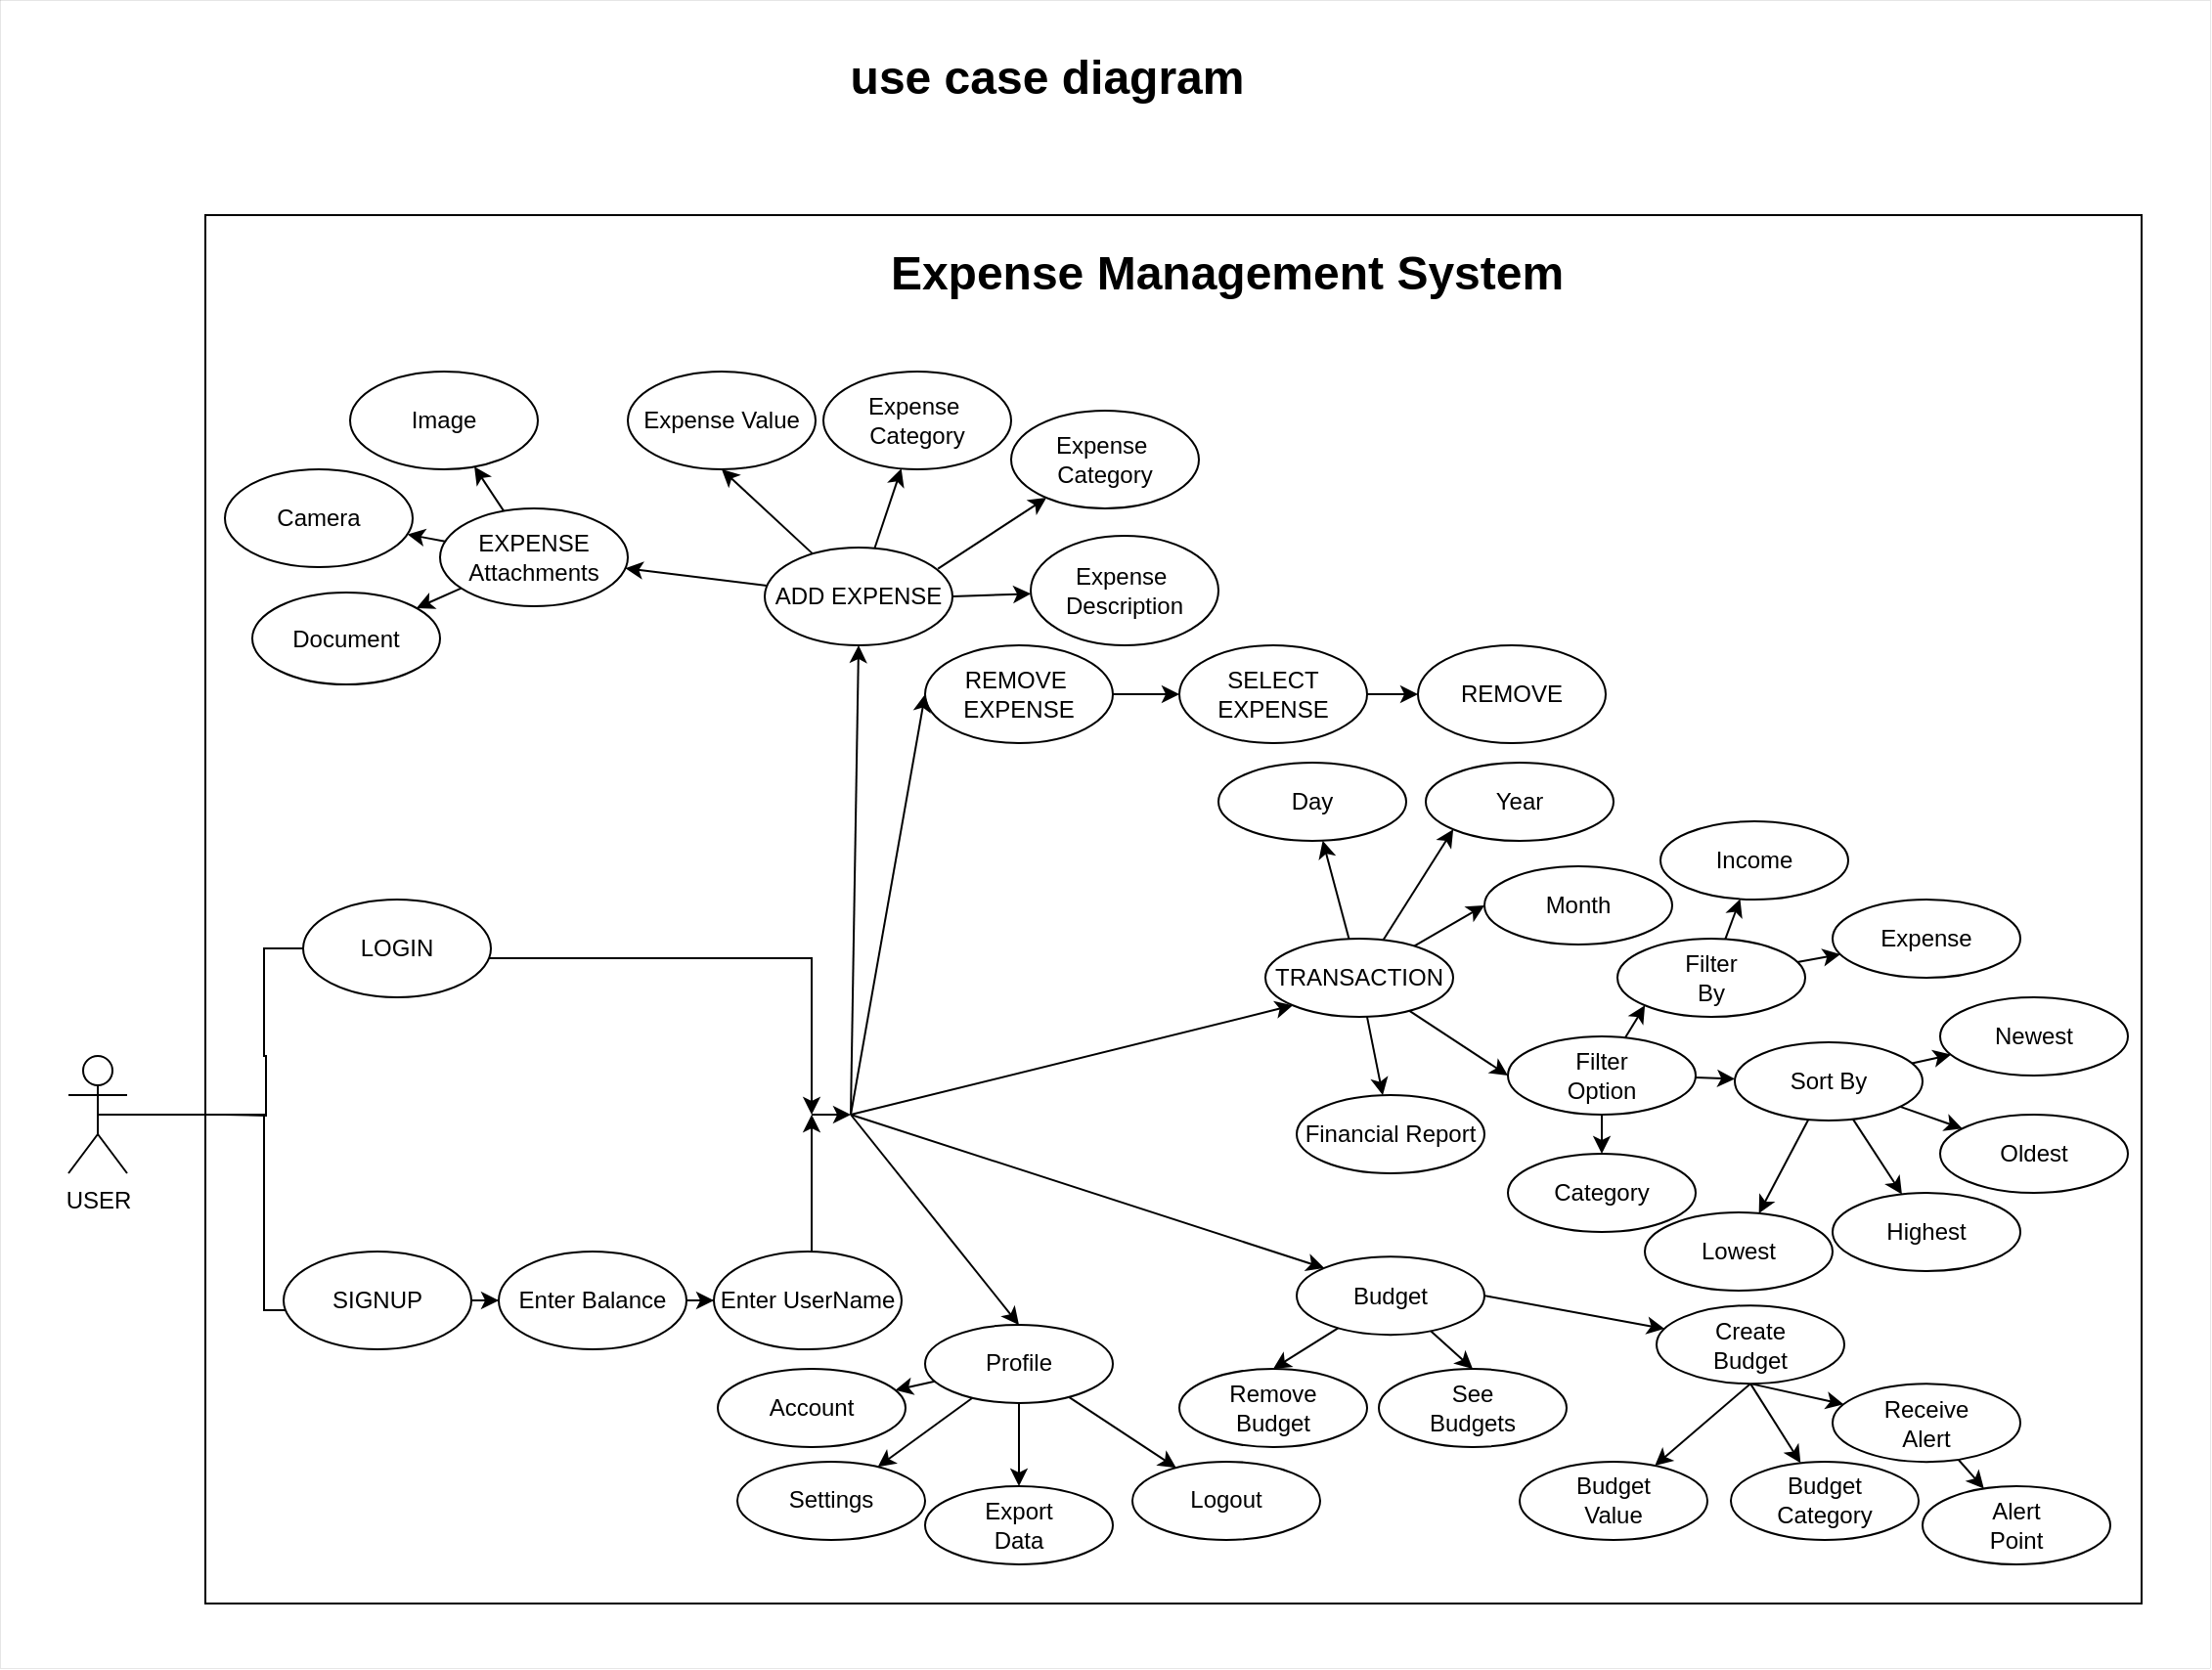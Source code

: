 <mxfile version="20.6.0" type="github">
  <diagram id="kMfJ55h3UKYqr6iciaz8" name="Page-1">
    <mxGraphModel dx="2500" dy="2070" grid="1" gridSize="10" guides="1" tooltips="1" connect="1" arrows="1" fold="1" page="1" pageScale="1" pageWidth="827" pageHeight="1169" math="0" shadow="0">
      <root>
        <mxCell id="0" />
        <mxCell id="1" parent="0" />
        <mxCell id="63GdLwM-r-2odrJ0A331-123" value="" style="rounded=0;whiteSpace=wrap;html=1;fillColor=none;strokeWidth=0;" vertex="1" parent="1">
          <mxGeometry x="-165" y="-270" width="1130" height="853" as="geometry" />
        </mxCell>
        <mxCell id="63GdLwM-r-2odrJ0A331-6" style="edgeStyle=orthogonalEdgeStyle;rounded=0;orthogonalLoop=1;jettySize=auto;html=1;entryX=0;entryY=0.5;entryDx=0;entryDy=0;endArrow=none;endFill=0;" edge="1" parent="1" target="63GdLwM-r-2odrJ0A331-4">
          <mxGeometry relative="1" as="geometry">
            <mxPoint x="-50" y="300" as="sourcePoint" />
          </mxGeometry>
        </mxCell>
        <mxCell id="6Lm_i7tMnPeAvsVVQIEV-1" value="USER" style="shape=umlActor;verticalLabelPosition=bottom;verticalAlign=top;html=1;outlineConnect=0;" parent="1" vertex="1">
          <mxGeometry x="-130" y="270" width="30" height="60" as="geometry" />
        </mxCell>
        <mxCell id="6Lm_i7tMnPeAvsVVQIEV-2" value="REMOVE" style="ellipse;whiteSpace=wrap;html=1;" parent="1" vertex="1">
          <mxGeometry x="560" y="60" width="96" height="50" as="geometry" />
        </mxCell>
        <mxCell id="6Lm_i7tMnPeAvsVVQIEV-25" style="orthogonalLoop=1;jettySize=auto;html=1;entryX=0.5;entryY=1;entryDx=0;entryDy=0;rounded=0;" parent="1" source="6Lm_i7tMnPeAvsVVQIEV-5" edge="1" target="6Lm_i7tMnPeAvsVVQIEV-10">
          <mxGeometry relative="1" as="geometry">
            <mxPoint x="406" y="260" as="targetPoint" />
          </mxGeometry>
        </mxCell>
        <mxCell id="63GdLwM-r-2odrJ0A331-39" style="edgeStyle=none;rounded=0;orthogonalLoop=1;jettySize=auto;html=1;startArrow=none;startFill=0;endArrow=classic;endFill=1;" edge="1" parent="1" source="6Lm_i7tMnPeAvsVVQIEV-5" target="63GdLwM-r-2odrJ0A331-38">
          <mxGeometry relative="1" as="geometry" />
        </mxCell>
        <mxCell id="6Lm_i7tMnPeAvsVVQIEV-5" value="ADD EXPENSE" style="ellipse;whiteSpace=wrap;html=1;" parent="1" vertex="1">
          <mxGeometry x="226" y="10" width="96" height="50" as="geometry" />
        </mxCell>
        <mxCell id="6Lm_i7tMnPeAvsVVQIEV-26" style="edgeStyle=orthogonalEdgeStyle;rounded=0;orthogonalLoop=1;jettySize=auto;html=1;entryX=0;entryY=0.5;entryDx=0;entryDy=0;" parent="1" source="6Lm_i7tMnPeAvsVVQIEV-6" edge="1" target="6Lm_i7tMnPeAvsVVQIEV-8">
          <mxGeometry relative="1" as="geometry">
            <mxPoint x="424" y="240" as="targetPoint" />
          </mxGeometry>
        </mxCell>
        <mxCell id="6Lm_i7tMnPeAvsVVQIEV-6" value="REMOVE&amp;nbsp;&lt;br&gt;EXPENSE" style="ellipse;whiteSpace=wrap;html=1;" parent="1" vertex="1">
          <mxGeometry x="308" y="60" width="96" height="50" as="geometry" />
        </mxCell>
        <mxCell id="6Lm_i7tMnPeAvsVVQIEV-32" style="edgeStyle=orthogonalEdgeStyle;rounded=0;orthogonalLoop=1;jettySize=auto;html=1;entryX=0;entryY=0.5;entryDx=0;entryDy=0;" parent="1" source="6Lm_i7tMnPeAvsVVQIEV-8" target="6Lm_i7tMnPeAvsVVQIEV-2" edge="1">
          <mxGeometry relative="1" as="geometry" />
        </mxCell>
        <mxCell id="6Lm_i7tMnPeAvsVVQIEV-8" value="SELECT&lt;br&gt;EXPENSE" style="ellipse;whiteSpace=wrap;html=1;" parent="1" vertex="1">
          <mxGeometry x="438" y="60" width="96" height="50" as="geometry" />
        </mxCell>
        <mxCell id="63GdLwM-r-2odrJ0A331-32" value="" style="rounded=0;orthogonalLoop=1;jettySize=auto;html=1;endArrow=none;endFill=0;startArrow=classic;startFill=1;" edge="1" parent="1" source="6Lm_i7tMnPeAvsVVQIEV-9" target="6Lm_i7tMnPeAvsVVQIEV-5">
          <mxGeometry relative="1" as="geometry" />
        </mxCell>
        <mxCell id="6Lm_i7tMnPeAvsVVQIEV-9" value="Expense&amp;nbsp;&lt;br&gt;Category" style="ellipse;whiteSpace=wrap;html=1;" parent="1" vertex="1">
          <mxGeometry x="256" y="-80" width="96" height="50" as="geometry" />
        </mxCell>
        <mxCell id="6Lm_i7tMnPeAvsVVQIEV-10" value="Expense Value" style="ellipse;whiteSpace=wrap;html=1;" parent="1" vertex="1">
          <mxGeometry x="156" y="-80" width="96" height="50" as="geometry" />
        </mxCell>
        <mxCell id="6Lm_i7tMnPeAvsVVQIEV-41" value="use case diagram" style="text;strokeColor=none;fillColor=none;html=1;fontSize=24;fontStyle=1;verticalAlign=middle;align=center;" parent="1" vertex="1">
          <mxGeometry x="320" y="-250" width="100" height="40" as="geometry" />
        </mxCell>
        <mxCell id="63GdLwM-r-2odrJ0A331-14" style="edgeStyle=orthogonalEdgeStyle;rounded=0;orthogonalLoop=1;jettySize=auto;html=1;endArrow=classic;endFill=1;" edge="1" parent="1">
          <mxGeometry relative="1" as="geometry">
            <mxPoint x="84" y="220" as="sourcePoint" />
            <mxPoint x="250" y="300" as="targetPoint" />
            <Array as="points">
              <mxPoint x="250" y="220" />
            </Array>
          </mxGeometry>
        </mxCell>
        <mxCell id="63GdLwM-r-2odrJ0A331-4" value="LOGIN" style="ellipse;whiteSpace=wrap;html=1;" vertex="1" parent="1">
          <mxGeometry x="-10" y="190" width="96" height="50" as="geometry" />
        </mxCell>
        <mxCell id="63GdLwM-r-2odrJ0A331-12" style="edgeStyle=orthogonalEdgeStyle;rounded=0;orthogonalLoop=1;jettySize=auto;html=1;endArrow=none;endFill=0;entryX=0.5;entryY=0.5;entryDx=0;entryDy=0;entryPerimeter=0;" edge="1" parent="1" source="63GdLwM-r-2odrJ0A331-5" target="6Lm_i7tMnPeAvsVVQIEV-1">
          <mxGeometry relative="1" as="geometry">
            <mxPoint y="300" as="targetPoint" />
            <Array as="points">
              <mxPoint x="-30" y="400" />
              <mxPoint x="-30" y="300" />
            </Array>
          </mxGeometry>
        </mxCell>
        <mxCell id="63GdLwM-r-2odrJ0A331-21" style="edgeStyle=orthogonalEdgeStyle;rounded=0;orthogonalLoop=1;jettySize=auto;html=1;endArrow=classic;endFill=1;" edge="1" parent="1" source="63GdLwM-r-2odrJ0A331-5" target="63GdLwM-r-2odrJ0A331-20">
          <mxGeometry relative="1" as="geometry" />
        </mxCell>
        <mxCell id="63GdLwM-r-2odrJ0A331-5" value="SIGNUP" style="ellipse;whiteSpace=wrap;html=1;" vertex="1" parent="1">
          <mxGeometry x="-20" y="370" width="96" height="50" as="geometry" />
        </mxCell>
        <mxCell id="63GdLwM-r-2odrJ0A331-16" value="" style="endArrow=classic;html=1;rounded=0;entryX=0.5;entryY=1;entryDx=0;entryDy=0;endFill=1;" edge="1" parent="1" target="6Lm_i7tMnPeAvsVVQIEV-5">
          <mxGeometry width="50" height="50" relative="1" as="geometry">
            <mxPoint x="270" y="300" as="sourcePoint" />
            <mxPoint x="450" y="380" as="targetPoint" />
          </mxGeometry>
        </mxCell>
        <mxCell id="63GdLwM-r-2odrJ0A331-25" style="edgeStyle=orthogonalEdgeStyle;rounded=0;orthogonalLoop=1;jettySize=auto;html=1;endArrow=classic;endFill=1;" edge="1" parent="1" source="63GdLwM-r-2odrJ0A331-20" target="63GdLwM-r-2odrJ0A331-24">
          <mxGeometry relative="1" as="geometry" />
        </mxCell>
        <mxCell id="63GdLwM-r-2odrJ0A331-20" value="Enter Balance" style="ellipse;whiteSpace=wrap;html=1;" vertex="1" parent="1">
          <mxGeometry x="90" y="370" width="96" height="50" as="geometry" />
        </mxCell>
        <mxCell id="63GdLwM-r-2odrJ0A331-30" style="edgeStyle=orthogonalEdgeStyle;rounded=0;orthogonalLoop=1;jettySize=auto;html=1;endArrow=classic;endFill=1;" edge="1" parent="1" source="63GdLwM-r-2odrJ0A331-24">
          <mxGeometry relative="1" as="geometry">
            <mxPoint x="250" y="300" as="targetPoint" />
            <Array as="points">
              <mxPoint x="248" y="370" />
              <mxPoint x="248" y="370" />
            </Array>
          </mxGeometry>
        </mxCell>
        <mxCell id="63GdLwM-r-2odrJ0A331-24" value="Enter UserName" style="ellipse;whiteSpace=wrap;html=1;" vertex="1" parent="1">
          <mxGeometry x="200" y="370" width="96" height="50" as="geometry" />
        </mxCell>
        <mxCell id="63GdLwM-r-2odrJ0A331-35" style="edgeStyle=none;rounded=0;orthogonalLoop=1;jettySize=auto;html=1;entryX=0.923;entryY=0.217;entryDx=0;entryDy=0;entryPerimeter=0;startArrow=classic;startFill=1;endArrow=none;endFill=0;" edge="1" parent="1" source="63GdLwM-r-2odrJ0A331-33" target="6Lm_i7tMnPeAvsVVQIEV-5">
          <mxGeometry relative="1" as="geometry" />
        </mxCell>
        <mxCell id="63GdLwM-r-2odrJ0A331-33" value="Expense&amp;nbsp;&lt;br&gt;Category" style="ellipse;whiteSpace=wrap;html=1;" vertex="1" parent="1">
          <mxGeometry x="352" y="-60" width="96" height="50" as="geometry" />
        </mxCell>
        <mxCell id="63GdLwM-r-2odrJ0A331-37" style="edgeStyle=none;rounded=0;orthogonalLoop=1;jettySize=auto;html=1;entryX=1;entryY=0.5;entryDx=0;entryDy=0;startArrow=classic;startFill=1;endArrow=none;endFill=0;" edge="1" parent="1" source="63GdLwM-r-2odrJ0A331-36" target="6Lm_i7tMnPeAvsVVQIEV-5">
          <mxGeometry relative="1" as="geometry" />
        </mxCell>
        <mxCell id="63GdLwM-r-2odrJ0A331-36" value="Expense&amp;nbsp;&lt;br&gt;Description" style="ellipse;whiteSpace=wrap;html=1;" vertex="1" parent="1">
          <mxGeometry x="362" y="4" width="96" height="56" as="geometry" />
        </mxCell>
        <mxCell id="63GdLwM-r-2odrJ0A331-42" style="edgeStyle=none;rounded=0;orthogonalLoop=1;jettySize=auto;html=1;startArrow=none;startFill=0;endArrow=classic;endFill=1;" edge="1" parent="1" source="63GdLwM-r-2odrJ0A331-38" target="63GdLwM-r-2odrJ0A331-41">
          <mxGeometry relative="1" as="geometry" />
        </mxCell>
        <mxCell id="63GdLwM-r-2odrJ0A331-44" style="edgeStyle=none;rounded=0;orthogonalLoop=1;jettySize=auto;html=1;startArrow=none;startFill=0;endArrow=classic;endFill=1;" edge="1" parent="1" source="63GdLwM-r-2odrJ0A331-38" target="63GdLwM-r-2odrJ0A331-43">
          <mxGeometry relative="1" as="geometry" />
        </mxCell>
        <mxCell id="63GdLwM-r-2odrJ0A331-46" style="edgeStyle=none;rounded=0;orthogonalLoop=1;jettySize=auto;html=1;startArrow=none;startFill=0;endArrow=classic;endFill=1;" edge="1" parent="1" source="63GdLwM-r-2odrJ0A331-38" target="63GdLwM-r-2odrJ0A331-45">
          <mxGeometry relative="1" as="geometry" />
        </mxCell>
        <mxCell id="63GdLwM-r-2odrJ0A331-38" value="EXPENSE&lt;br&gt;Attachments" style="ellipse;whiteSpace=wrap;html=1;" vertex="1" parent="1">
          <mxGeometry x="60" y="-10" width="96" height="50" as="geometry" />
        </mxCell>
        <mxCell id="63GdLwM-r-2odrJ0A331-40" value="" style="endArrow=classic;html=1;rounded=0;entryX=0;entryY=0.5;entryDx=0;entryDy=0;startArrow=none;startFill=0;endFill=1;" edge="1" parent="1" target="6Lm_i7tMnPeAvsVVQIEV-6">
          <mxGeometry width="50" height="50" relative="1" as="geometry">
            <mxPoint x="270" y="300" as="sourcePoint" />
            <mxPoint x="520" y="160" as="targetPoint" />
          </mxGeometry>
        </mxCell>
        <mxCell id="63GdLwM-r-2odrJ0A331-41" value="Camera" style="ellipse;whiteSpace=wrap;html=1;" vertex="1" parent="1">
          <mxGeometry x="-50" y="-30" width="96" height="50" as="geometry" />
        </mxCell>
        <mxCell id="63GdLwM-r-2odrJ0A331-43" value="Image" style="ellipse;whiteSpace=wrap;html=1;" vertex="1" parent="1">
          <mxGeometry x="14" y="-80" width="96" height="50" as="geometry" />
        </mxCell>
        <mxCell id="63GdLwM-r-2odrJ0A331-45" value="Document" style="ellipse;whiteSpace=wrap;html=1;" vertex="1" parent="1">
          <mxGeometry x="-36" y="33" width="96" height="47" as="geometry" />
        </mxCell>
        <mxCell id="63GdLwM-r-2odrJ0A331-48" value="" style="endArrow=classic;html=1;rounded=0;" edge="1" parent="1">
          <mxGeometry width="50" height="50" relative="1" as="geometry">
            <mxPoint x="250" y="300" as="sourcePoint" />
            <mxPoint x="270" y="300" as="targetPoint" />
          </mxGeometry>
        </mxCell>
        <mxCell id="63GdLwM-r-2odrJ0A331-51" style="edgeStyle=none;rounded=0;orthogonalLoop=1;jettySize=auto;html=1;startArrow=none;startFill=0;endArrow=classic;endFill=1;" edge="1" parent="1" source="63GdLwM-r-2odrJ0A331-49" target="63GdLwM-r-2odrJ0A331-50">
          <mxGeometry relative="1" as="geometry" />
        </mxCell>
        <mxCell id="63GdLwM-r-2odrJ0A331-56" style="edgeStyle=none;rounded=0;orthogonalLoop=1;jettySize=auto;html=1;entryX=0;entryY=1;entryDx=0;entryDy=0;startArrow=none;startFill=0;endArrow=classic;endFill=1;" edge="1" parent="1" source="63GdLwM-r-2odrJ0A331-49" target="63GdLwM-r-2odrJ0A331-55">
          <mxGeometry relative="1" as="geometry" />
        </mxCell>
        <mxCell id="63GdLwM-r-2odrJ0A331-62" style="edgeStyle=none;rounded=0;orthogonalLoop=1;jettySize=auto;html=1;entryX=0;entryY=0.5;entryDx=0;entryDy=0;startArrow=none;startFill=0;endArrow=classic;endFill=1;" edge="1" parent="1" source="63GdLwM-r-2odrJ0A331-49" target="63GdLwM-r-2odrJ0A331-59">
          <mxGeometry relative="1" as="geometry" />
        </mxCell>
        <mxCell id="63GdLwM-r-2odrJ0A331-64" style="edgeStyle=none;rounded=0;orthogonalLoop=1;jettySize=auto;html=1;entryX=0;entryY=0.5;entryDx=0;entryDy=0;startArrow=none;startFill=0;endArrow=classic;endFill=1;" edge="1" parent="1" source="63GdLwM-r-2odrJ0A331-49" target="63GdLwM-r-2odrJ0A331-63">
          <mxGeometry relative="1" as="geometry" />
        </mxCell>
        <mxCell id="63GdLwM-r-2odrJ0A331-85" style="edgeStyle=none;rounded=0;orthogonalLoop=1;jettySize=auto;html=1;startArrow=none;startFill=0;endArrow=classic;endFill=1;" edge="1" parent="1" source="63GdLwM-r-2odrJ0A331-49" target="63GdLwM-r-2odrJ0A331-84">
          <mxGeometry relative="1" as="geometry" />
        </mxCell>
        <mxCell id="63GdLwM-r-2odrJ0A331-49" value="TRANSACTION" style="ellipse;whiteSpace=wrap;html=1;" vertex="1" parent="1">
          <mxGeometry x="482" y="210" width="96" height="40" as="geometry" />
        </mxCell>
        <mxCell id="63GdLwM-r-2odrJ0A331-50" value="Day" style="ellipse;whiteSpace=wrap;html=1;" vertex="1" parent="1">
          <mxGeometry x="458" y="120" width="96" height="40" as="geometry" />
        </mxCell>
        <mxCell id="63GdLwM-r-2odrJ0A331-55" value="Year" style="ellipse;whiteSpace=wrap;html=1;" vertex="1" parent="1">
          <mxGeometry x="564" y="120" width="96" height="40" as="geometry" />
        </mxCell>
        <mxCell id="63GdLwM-r-2odrJ0A331-59" value="Month" style="ellipse;whiteSpace=wrap;html=1;" vertex="1" parent="1">
          <mxGeometry x="594" y="173" width="96" height="40" as="geometry" />
        </mxCell>
        <mxCell id="63GdLwM-r-2odrJ0A331-67" style="edgeStyle=none;rounded=0;orthogonalLoop=1;jettySize=auto;html=1;entryX=0;entryY=1;entryDx=0;entryDy=0;startArrow=none;startFill=0;endArrow=classic;endFill=1;" edge="1" parent="1" source="63GdLwM-r-2odrJ0A331-63" target="63GdLwM-r-2odrJ0A331-65">
          <mxGeometry relative="1" as="geometry" />
        </mxCell>
        <mxCell id="63GdLwM-r-2odrJ0A331-73" style="edgeStyle=none;rounded=0;orthogonalLoop=1;jettySize=auto;html=1;startArrow=none;startFill=0;endArrow=classic;endFill=1;" edge="1" parent="1" source="63GdLwM-r-2odrJ0A331-63" target="63GdLwM-r-2odrJ0A331-72">
          <mxGeometry relative="1" as="geometry" />
        </mxCell>
        <mxCell id="63GdLwM-r-2odrJ0A331-83" style="edgeStyle=none;rounded=0;orthogonalLoop=1;jettySize=auto;html=1;startArrow=none;startFill=0;endArrow=classic;endFill=1;" edge="1" parent="1" source="63GdLwM-r-2odrJ0A331-63" target="63GdLwM-r-2odrJ0A331-82">
          <mxGeometry relative="1" as="geometry" />
        </mxCell>
        <mxCell id="63GdLwM-r-2odrJ0A331-63" value="Filter&lt;br&gt;Option" style="ellipse;whiteSpace=wrap;html=1;" vertex="1" parent="1">
          <mxGeometry x="606" y="260" width="96" height="40" as="geometry" />
        </mxCell>
        <mxCell id="63GdLwM-r-2odrJ0A331-69" style="edgeStyle=none;rounded=0;orthogonalLoop=1;jettySize=auto;html=1;startArrow=none;startFill=0;endArrow=classic;endFill=1;" edge="1" parent="1" source="63GdLwM-r-2odrJ0A331-65" target="63GdLwM-r-2odrJ0A331-68">
          <mxGeometry relative="1" as="geometry" />
        </mxCell>
        <mxCell id="63GdLwM-r-2odrJ0A331-71" style="edgeStyle=none;rounded=0;orthogonalLoop=1;jettySize=auto;html=1;startArrow=none;startFill=0;endArrow=classic;endFill=1;" edge="1" parent="1" source="63GdLwM-r-2odrJ0A331-65" target="63GdLwM-r-2odrJ0A331-70">
          <mxGeometry relative="1" as="geometry" />
        </mxCell>
        <mxCell id="63GdLwM-r-2odrJ0A331-65" value="Filter&lt;br&gt;By" style="ellipse;whiteSpace=wrap;html=1;" vertex="1" parent="1">
          <mxGeometry x="662" y="210" width="96" height="40" as="geometry" />
        </mxCell>
        <mxCell id="63GdLwM-r-2odrJ0A331-66" value="" style="endArrow=classic;html=1;rounded=0;entryX=0;entryY=1;entryDx=0;entryDy=0;" edge="1" parent="1" target="63GdLwM-r-2odrJ0A331-49">
          <mxGeometry width="50" height="50" relative="1" as="geometry">
            <mxPoint x="270" y="300" as="sourcePoint" />
            <mxPoint x="370" y="150" as="targetPoint" />
          </mxGeometry>
        </mxCell>
        <mxCell id="63GdLwM-r-2odrJ0A331-68" value="Income" style="ellipse;whiteSpace=wrap;html=1;" vertex="1" parent="1">
          <mxGeometry x="684" y="150" width="96" height="40" as="geometry" />
        </mxCell>
        <mxCell id="63GdLwM-r-2odrJ0A331-70" value="Expense" style="ellipse;whiteSpace=wrap;html=1;" vertex="1" parent="1">
          <mxGeometry x="772" y="190" width="96" height="40" as="geometry" />
        </mxCell>
        <mxCell id="63GdLwM-r-2odrJ0A331-75" style="edgeStyle=none;rounded=0;orthogonalLoop=1;jettySize=auto;html=1;startArrow=none;startFill=0;endArrow=classic;endFill=1;" edge="1" parent="1" source="63GdLwM-r-2odrJ0A331-72" target="63GdLwM-r-2odrJ0A331-74">
          <mxGeometry relative="1" as="geometry" />
        </mxCell>
        <mxCell id="63GdLwM-r-2odrJ0A331-77" style="edgeStyle=none;rounded=0;orthogonalLoop=1;jettySize=auto;html=1;startArrow=none;startFill=0;endArrow=classic;endFill=1;" edge="1" parent="1" source="63GdLwM-r-2odrJ0A331-72" target="63GdLwM-r-2odrJ0A331-76">
          <mxGeometry relative="1" as="geometry" />
        </mxCell>
        <mxCell id="63GdLwM-r-2odrJ0A331-79" style="edgeStyle=none;rounded=0;orthogonalLoop=1;jettySize=auto;html=1;startArrow=none;startFill=0;endArrow=classic;endFill=1;" edge="1" parent="1" source="63GdLwM-r-2odrJ0A331-72" target="63GdLwM-r-2odrJ0A331-78">
          <mxGeometry relative="1" as="geometry" />
        </mxCell>
        <mxCell id="63GdLwM-r-2odrJ0A331-81" style="edgeStyle=none;rounded=0;orthogonalLoop=1;jettySize=auto;html=1;startArrow=none;startFill=0;endArrow=classic;endFill=1;" edge="1" parent="1" source="63GdLwM-r-2odrJ0A331-72" target="63GdLwM-r-2odrJ0A331-80">
          <mxGeometry relative="1" as="geometry" />
        </mxCell>
        <mxCell id="63GdLwM-r-2odrJ0A331-72" value="Sort By" style="ellipse;whiteSpace=wrap;html=1;" vertex="1" parent="1">
          <mxGeometry x="722" y="263" width="96" height="40" as="geometry" />
        </mxCell>
        <mxCell id="63GdLwM-r-2odrJ0A331-74" value="Newest" style="ellipse;whiteSpace=wrap;html=1;" vertex="1" parent="1">
          <mxGeometry x="827" y="240" width="96" height="40" as="geometry" />
        </mxCell>
        <mxCell id="63GdLwM-r-2odrJ0A331-76" value="Oldest" style="ellipse;whiteSpace=wrap;html=1;" vertex="1" parent="1">
          <mxGeometry x="827" y="300" width="96" height="40" as="geometry" />
        </mxCell>
        <mxCell id="63GdLwM-r-2odrJ0A331-78" value="Highest" style="ellipse;whiteSpace=wrap;html=1;" vertex="1" parent="1">
          <mxGeometry x="772" y="340" width="96" height="40" as="geometry" />
        </mxCell>
        <mxCell id="63GdLwM-r-2odrJ0A331-80" value="Lowest" style="ellipse;whiteSpace=wrap;html=1;" vertex="1" parent="1">
          <mxGeometry x="676" y="350" width="96" height="40" as="geometry" />
        </mxCell>
        <mxCell id="63GdLwM-r-2odrJ0A331-82" value="Category" style="ellipse;whiteSpace=wrap;html=1;" vertex="1" parent="1">
          <mxGeometry x="606" y="320" width="96" height="40" as="geometry" />
        </mxCell>
        <mxCell id="63GdLwM-r-2odrJ0A331-84" value="Financial Report" style="ellipse;whiteSpace=wrap;html=1;" vertex="1" parent="1">
          <mxGeometry x="498" y="290" width="96" height="40" as="geometry" />
        </mxCell>
        <mxCell id="63GdLwM-r-2odrJ0A331-91" style="edgeStyle=none;rounded=0;orthogonalLoop=1;jettySize=auto;html=1;startArrow=none;startFill=0;endArrow=classic;endFill=1;exitX=1;exitY=0.5;exitDx=0;exitDy=0;" edge="1" parent="1" source="63GdLwM-r-2odrJ0A331-88" target="63GdLwM-r-2odrJ0A331-90">
          <mxGeometry relative="1" as="geometry">
            <mxPoint x="638.538" y="407.469" as="sourcePoint" />
          </mxGeometry>
        </mxCell>
        <mxCell id="63GdLwM-r-2odrJ0A331-105" style="edgeStyle=none;rounded=0;orthogonalLoop=1;jettySize=auto;html=1;entryX=0.5;entryY=0;entryDx=0;entryDy=0;startArrow=none;startFill=0;endArrow=classic;endFill=1;" edge="1" parent="1" source="63GdLwM-r-2odrJ0A331-88" target="63GdLwM-r-2odrJ0A331-103">
          <mxGeometry relative="1" as="geometry" />
        </mxCell>
        <mxCell id="63GdLwM-r-2odrJ0A331-108" style="edgeStyle=none;rounded=0;orthogonalLoop=1;jettySize=auto;html=1;entryX=0.5;entryY=0;entryDx=0;entryDy=0;startArrow=none;startFill=0;endArrow=classic;endFill=1;" edge="1" parent="1" source="63GdLwM-r-2odrJ0A331-88" target="63GdLwM-r-2odrJ0A331-92">
          <mxGeometry relative="1" as="geometry" />
        </mxCell>
        <mxCell id="63GdLwM-r-2odrJ0A331-88" value="Budget" style="ellipse;whiteSpace=wrap;html=1;" vertex="1" parent="1">
          <mxGeometry x="498" y="372.57" width="96" height="40" as="geometry" />
        </mxCell>
        <mxCell id="63GdLwM-r-2odrJ0A331-89" value="" style="endArrow=classic;html=1;rounded=0;entryX=0;entryY=0;entryDx=0;entryDy=0;" edge="1" parent="1" target="63GdLwM-r-2odrJ0A331-88">
          <mxGeometry width="50" height="50" relative="1" as="geometry">
            <mxPoint x="270" y="300" as="sourcePoint" />
            <mxPoint x="420" y="350" as="targetPoint" />
          </mxGeometry>
        </mxCell>
        <mxCell id="63GdLwM-r-2odrJ0A331-95" style="edgeStyle=none;rounded=0;orthogonalLoop=1;jettySize=auto;html=1;startArrow=none;startFill=0;endArrow=classic;endFill=1;exitX=0.5;exitY=1;exitDx=0;exitDy=0;" edge="1" parent="1" source="63GdLwM-r-2odrJ0A331-90" target="63GdLwM-r-2odrJ0A331-94">
          <mxGeometry relative="1" as="geometry">
            <mxPoint x="711.538" y="445.952" as="sourcePoint" />
          </mxGeometry>
        </mxCell>
        <mxCell id="63GdLwM-r-2odrJ0A331-97" style="edgeStyle=none;rounded=0;orthogonalLoop=1;jettySize=auto;html=1;startArrow=none;startFill=0;endArrow=classic;endFill=1;exitX=0.5;exitY=1;exitDx=0;exitDy=0;" edge="1" parent="1" source="63GdLwM-r-2odrJ0A331-90" target="63GdLwM-r-2odrJ0A331-96">
          <mxGeometry relative="1" as="geometry">
            <mxPoint x="740.531" y="447.003" as="sourcePoint" />
          </mxGeometry>
        </mxCell>
        <mxCell id="63GdLwM-r-2odrJ0A331-100" style="edgeStyle=none;rounded=0;orthogonalLoop=1;jettySize=auto;html=1;startArrow=none;startFill=0;endArrow=classic;endFill=1;exitX=0.5;exitY=1;exitDx=0;exitDy=0;" edge="1" parent="1" source="63GdLwM-r-2odrJ0A331-90" target="63GdLwM-r-2odrJ0A331-99">
          <mxGeometry relative="1" as="geometry">
            <mxPoint x="769.104" y="439.089" as="sourcePoint" />
          </mxGeometry>
        </mxCell>
        <mxCell id="63GdLwM-r-2odrJ0A331-90" value="Create&lt;br&gt;Budget" style="ellipse;whiteSpace=wrap;html=1;" vertex="1" parent="1">
          <mxGeometry x="682" y="397.57" width="96" height="40" as="geometry" />
        </mxCell>
        <mxCell id="63GdLwM-r-2odrJ0A331-92" value="Remove&lt;br&gt;Budget" style="ellipse;whiteSpace=wrap;html=1;" vertex="1" parent="1">
          <mxGeometry x="438" y="430" width="96" height="40" as="geometry" />
        </mxCell>
        <mxCell id="63GdLwM-r-2odrJ0A331-94" value="Budget&lt;br&gt;Value" style="ellipse;whiteSpace=wrap;html=1;" vertex="1" parent="1">
          <mxGeometry x="612" y="477.49" width="96" height="40" as="geometry" />
        </mxCell>
        <mxCell id="63GdLwM-r-2odrJ0A331-96" value="Budget&lt;br&gt;Category" style="ellipse;whiteSpace=wrap;html=1;" vertex="1" parent="1">
          <mxGeometry x="720" y="477.49" width="96" height="40" as="geometry" />
        </mxCell>
        <mxCell id="63GdLwM-r-2odrJ0A331-102" style="edgeStyle=none;rounded=0;orthogonalLoop=1;jettySize=auto;html=1;startArrow=none;startFill=0;endArrow=classic;endFill=1;" edge="1" parent="1" source="63GdLwM-r-2odrJ0A331-99" target="63GdLwM-r-2odrJ0A331-101">
          <mxGeometry relative="1" as="geometry" />
        </mxCell>
        <mxCell id="63GdLwM-r-2odrJ0A331-99" value="Receive&lt;br&gt;Alert" style="ellipse;whiteSpace=wrap;html=1;" vertex="1" parent="1">
          <mxGeometry x="772" y="437.57" width="96" height="40" as="geometry" />
        </mxCell>
        <mxCell id="63GdLwM-r-2odrJ0A331-101" value="Alert&lt;br&gt;Point" style="ellipse;whiteSpace=wrap;html=1;" vertex="1" parent="1">
          <mxGeometry x="818" y="490" width="96" height="40" as="geometry" />
        </mxCell>
        <mxCell id="63GdLwM-r-2odrJ0A331-103" value="See&lt;br&gt;Budgets" style="ellipse;whiteSpace=wrap;html=1;" vertex="1" parent="1">
          <mxGeometry x="540" y="430" width="96" height="40" as="geometry" />
        </mxCell>
        <mxCell id="63GdLwM-r-2odrJ0A331-112" style="edgeStyle=none;rounded=0;orthogonalLoop=1;jettySize=auto;html=1;startArrow=none;startFill=0;endArrow=classic;endFill=1;" edge="1" parent="1" source="63GdLwM-r-2odrJ0A331-109" target="63GdLwM-r-2odrJ0A331-111">
          <mxGeometry relative="1" as="geometry" />
        </mxCell>
        <mxCell id="63GdLwM-r-2odrJ0A331-114" style="edgeStyle=none;rounded=0;orthogonalLoop=1;jettySize=auto;html=1;startArrow=none;startFill=0;endArrow=classic;endFill=1;" edge="1" parent="1" source="63GdLwM-r-2odrJ0A331-109" target="63GdLwM-r-2odrJ0A331-113">
          <mxGeometry relative="1" as="geometry" />
        </mxCell>
        <mxCell id="63GdLwM-r-2odrJ0A331-116" style="edgeStyle=none;rounded=0;orthogonalLoop=1;jettySize=auto;html=1;startArrow=none;startFill=0;endArrow=classic;endFill=1;" edge="1" parent="1" source="63GdLwM-r-2odrJ0A331-109" target="63GdLwM-r-2odrJ0A331-115">
          <mxGeometry relative="1" as="geometry" />
        </mxCell>
        <mxCell id="63GdLwM-r-2odrJ0A331-118" style="edgeStyle=none;rounded=0;orthogonalLoop=1;jettySize=auto;html=1;startArrow=none;startFill=0;endArrow=classic;endFill=1;" edge="1" parent="1" source="63GdLwM-r-2odrJ0A331-109" target="63GdLwM-r-2odrJ0A331-117">
          <mxGeometry relative="1" as="geometry" />
        </mxCell>
        <mxCell id="63GdLwM-r-2odrJ0A331-109" value="Profile" style="ellipse;whiteSpace=wrap;html=1;" vertex="1" parent="1">
          <mxGeometry x="308" y="407.49" width="96" height="40" as="geometry" />
        </mxCell>
        <mxCell id="63GdLwM-r-2odrJ0A331-110" value="" style="endArrow=classic;html=1;rounded=0;entryX=0.5;entryY=0;entryDx=0;entryDy=0;" edge="1" parent="1" target="63GdLwM-r-2odrJ0A331-109">
          <mxGeometry width="50" height="50" relative="1" as="geometry">
            <mxPoint x="270" y="300" as="sourcePoint" />
            <mxPoint x="430" y="310" as="targetPoint" />
          </mxGeometry>
        </mxCell>
        <mxCell id="63GdLwM-r-2odrJ0A331-111" value="Account" style="ellipse;whiteSpace=wrap;html=1;" vertex="1" parent="1">
          <mxGeometry x="202" y="430" width="96" height="40" as="geometry" />
        </mxCell>
        <mxCell id="63GdLwM-r-2odrJ0A331-113" value="Settings" style="ellipse;whiteSpace=wrap;html=1;" vertex="1" parent="1">
          <mxGeometry x="212" y="477.49" width="96" height="40" as="geometry" />
        </mxCell>
        <mxCell id="63GdLwM-r-2odrJ0A331-115" value="Export&lt;br&gt;Data" style="ellipse;whiteSpace=wrap;html=1;" vertex="1" parent="1">
          <mxGeometry x="308" y="490" width="96" height="40" as="geometry" />
        </mxCell>
        <mxCell id="63GdLwM-r-2odrJ0A331-119" value="" style="rounded=0;whiteSpace=wrap;html=1;fillColor=none;" vertex="1" parent="1">
          <mxGeometry x="-60" y="-160" width="990" height="710" as="geometry" />
        </mxCell>
        <mxCell id="63GdLwM-r-2odrJ0A331-117" value="Logout" style="ellipse;whiteSpace=wrap;html=1;" vertex="1" parent="1">
          <mxGeometry x="414" y="477.49" width="96" height="40" as="geometry" />
        </mxCell>
        <mxCell id="63GdLwM-r-2odrJ0A331-122" value="Expense Management System" style="text;strokeColor=none;fillColor=none;html=1;fontSize=24;fontStyle=1;verticalAlign=middle;align=center;" vertex="1" parent="1">
          <mxGeometry x="279.5" y="-150" width="365" height="40" as="geometry" />
        </mxCell>
      </root>
    </mxGraphModel>
  </diagram>
</mxfile>
